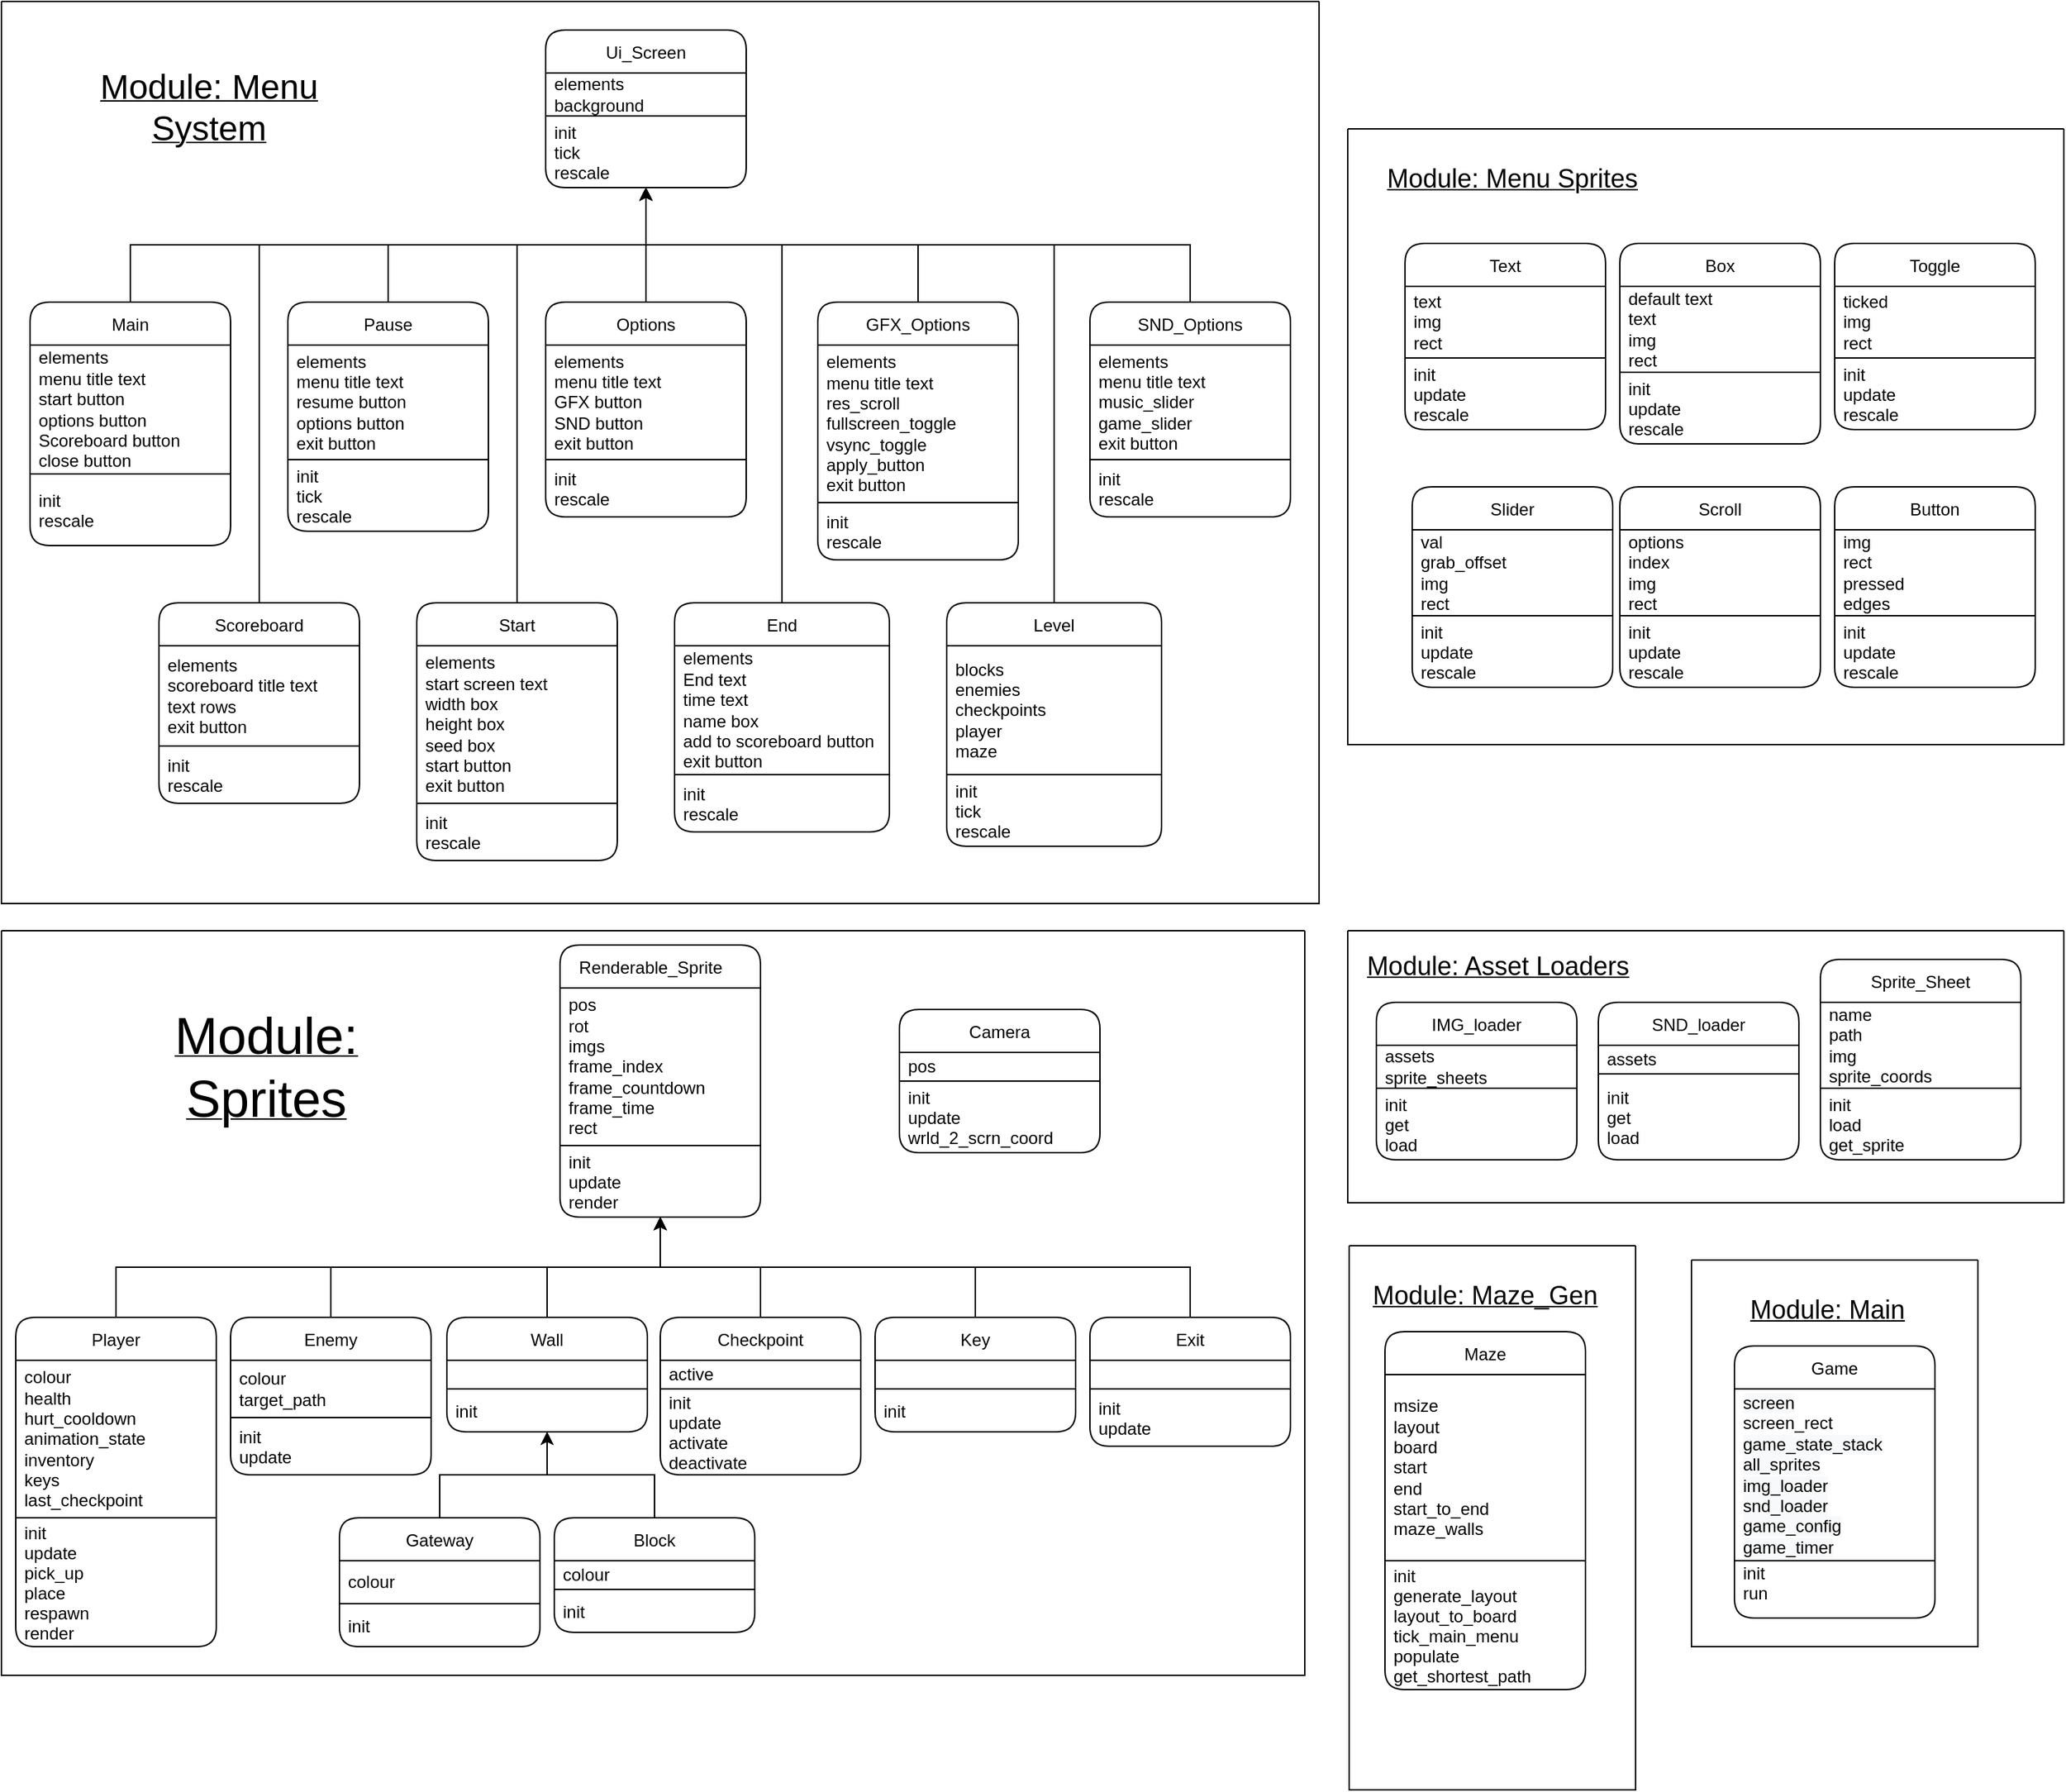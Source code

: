 <mxfile version="16.2.6" type="device"><diagram id="UR0YL3YgxXvfxWEagAze" name="Page-1"><mxGraphModel dx="1161" dy="1961" grid="1" gridSize="10" guides="1" tooltips="1" connect="1" arrows="1" fold="1" page="1" pageScale="1" pageWidth="827" pageHeight="1169" math="0" shadow="0"><root><mxCell id="0"/><mxCell id="1" parent="0"/><mxCell id="ef8tjBVSWjdFUi2Q6hh9-64" value="" style="swimlane;startSize=0;rounded=1;" parent="1" vertex="1"><mxGeometry x="1040" y="-60" width="500" height="190" as="geometry"><mxRectangle x="930" y="755" width="50" height="40" as="alternateBounds"/></mxGeometry></mxCell><mxCell id="ef8tjBVSWjdFUi2Q6hh9-52" value="IMG_loader" style="swimlane;fontStyle=0;childLayout=stackLayout;horizontal=1;startSize=30;horizontalStack=0;resizeParent=1;resizeParentMax=0;resizeLast=0;collapsible=1;marginBottom=0;rounded=1;" parent="ef8tjBVSWjdFUi2Q6hh9-64" vertex="1"><mxGeometry x="20" y="50" width="140" height="110" as="geometry"><mxRectangle x="540" y="170" width="50" height="30" as="alternateBounds"/></mxGeometry></mxCell><mxCell id="ef8tjBVSWjdFUi2Q6hh9-53" value="assets&lt;br&gt;sprite_sheets" style="rounded=0;whiteSpace=wrap;html=1;align=left;spacingLeft=4" parent="ef8tjBVSWjdFUi2Q6hh9-52" vertex="1"><mxGeometry y="30" width="140" height="30" as="geometry"/></mxCell><mxCell id="ef8tjBVSWjdFUi2Q6hh9-54" value="init&#10;get &#10;load" style="text;strokeColor=none;fillColor=none;align=left;verticalAlign=middle;spacingLeft=4;spacingRight=4;overflow=hidden;points=[[0,0.5],[1,0.5]];portConstraint=eastwest;rotatable=0;" parent="ef8tjBVSWjdFUi2Q6hh9-52" vertex="1"><mxGeometry y="60" width="140" height="50" as="geometry"/></mxCell><mxCell id="ef8tjBVSWjdFUi2Q6hh9-55" value="SND_loader" style="swimlane;fontStyle=0;childLayout=stackLayout;horizontal=1;startSize=30;horizontalStack=0;resizeParent=1;resizeParentMax=0;resizeLast=0;collapsible=1;marginBottom=0;rounded=1;" parent="ef8tjBVSWjdFUi2Q6hh9-64" vertex="1"><mxGeometry x="175" y="50" width="140" height="110" as="geometry"><mxRectangle x="540" y="170" width="50" height="30" as="alternateBounds"/></mxGeometry></mxCell><mxCell id="ef8tjBVSWjdFUi2Q6hh9-56" value="assets" style="rounded=0;whiteSpace=wrap;html=1;align=left;spacingLeft=4" parent="ef8tjBVSWjdFUi2Q6hh9-55" vertex="1"><mxGeometry y="30" width="140" height="20" as="geometry"/></mxCell><mxCell id="ef8tjBVSWjdFUi2Q6hh9-57" value="init&#10;get &#10;load" style="text;strokeColor=none;fillColor=none;align=left;verticalAlign=middle;spacingLeft=4;spacingRight=4;overflow=hidden;points=[[0,0.5],[1,0.5]];portConstraint=eastwest;rotatable=0;" parent="ef8tjBVSWjdFUi2Q6hh9-55" vertex="1"><mxGeometry y="50" width="140" height="60" as="geometry"/></mxCell><mxCell id="ef8tjBVSWjdFUi2Q6hh9-58" value="Sprite_Sheet" style="swimlane;fontStyle=0;childLayout=stackLayout;horizontal=1;startSize=30;horizontalStack=0;resizeParent=1;resizeParentMax=0;resizeLast=0;collapsible=1;marginBottom=0;rounded=1;" parent="ef8tjBVSWjdFUi2Q6hh9-64" vertex="1"><mxGeometry x="330" y="20" width="140" height="140" as="geometry"><mxRectangle x="540" y="170" width="50" height="30" as="alternateBounds"/></mxGeometry></mxCell><mxCell id="ef8tjBVSWjdFUi2Q6hh9-59" value="name&lt;br&gt;path&lt;br&gt;img&lt;br&gt;sprite_coords" style="rounded=0;whiteSpace=wrap;html=1;align=left;spacingLeft=4" parent="ef8tjBVSWjdFUi2Q6hh9-58" vertex="1"><mxGeometry y="30" width="140" height="60" as="geometry"/></mxCell><mxCell id="ef8tjBVSWjdFUi2Q6hh9-60" value="init&#10;load&#10;get_sprite" style="text;strokeColor=none;fillColor=none;align=left;verticalAlign=middle;spacingLeft=4;spacingRight=4;overflow=hidden;points=[[0,0.5],[1,0.5]];portConstraint=eastwest;rotatable=0;" parent="ef8tjBVSWjdFUi2Q6hh9-58" vertex="1"><mxGeometry y="90" width="140" height="50" as="geometry"/></mxCell><mxCell id="ef8tjBVSWjdFUi2Q6hh9-65" value="&lt;u&gt;&lt;font style=&quot;font-size: 18px&quot;&gt;Module: Asset Loaders&lt;/font&gt;&lt;/u&gt;" style="text;html=1;strokeColor=none;fillColor=none;align=center;verticalAlign=middle;whiteSpace=wrap;rounded=0;" parent="ef8tjBVSWjdFUi2Q6hh9-64" vertex="1"><mxGeometry x="10" y="10" width="190" height="30" as="geometry"/></mxCell><mxCell id="ef8tjBVSWjdFUi2Q6hh9-77" value="" style="swimlane;startSize=0;fontSize=18;" parent="1" vertex="1"><mxGeometry x="100" y="-60" width="910" height="520" as="geometry"/></mxCell><mxCell id="ef8tjBVSWjdFUi2Q6hh9-22" value="Renderable_Sprite    " style="swimlane;fontStyle=0;childLayout=stackLayout;horizontal=1;startSize=30;horizontalStack=0;resizeParent=1;resizeParentMax=0;resizeLast=0;collapsible=1;marginBottom=0;rounded=1;" parent="ef8tjBVSWjdFUi2Q6hh9-77" vertex="1"><mxGeometry x="390" y="10" width="140" height="190" as="geometry"><mxRectangle x="540" y="170" width="50" height="30" as="alternateBounds"/></mxGeometry></mxCell><mxCell id="ef8tjBVSWjdFUi2Q6hh9-23" value="pos&lt;br&gt;rot&lt;br&gt;imgs&lt;br&gt;frame_index&lt;br&gt;frame_countdown&lt;br&gt;frame_time&lt;br&gt;rect" style="rounded=0;whiteSpace=wrap;html=1;align=left;spacingLeft=4" parent="ef8tjBVSWjdFUi2Q6hh9-22" vertex="1"><mxGeometry y="30" width="140" height="110" as="geometry"/></mxCell><mxCell id="ef8tjBVSWjdFUi2Q6hh9-24" value="init&#10;update&#10;render" style="text;strokeColor=none;fillColor=none;align=left;verticalAlign=middle;spacingLeft=4;spacingRight=4;overflow=hidden;points=[[0,0.5],[1,0.5]];portConstraint=eastwest;rotatable=0;" parent="ef8tjBVSWjdFUi2Q6hh9-22" vertex="1"><mxGeometry y="140" width="140" height="50" as="geometry"/></mxCell><mxCell id="ef8tjBVSWjdFUi2Q6hh9-79" style="edgeStyle=orthogonalEdgeStyle;rounded=0;orthogonalLoop=1;jettySize=auto;html=1;exitX=0.5;exitY=0;exitDx=0;exitDy=0;fontSize=18;" parent="ef8tjBVSWjdFUi2Q6hh9-77" source="ef8tjBVSWjdFUi2Q6hh9-25" target="ef8tjBVSWjdFUi2Q6hh9-22" edge="1"><mxGeometry relative="1" as="geometry"/></mxCell><mxCell id="ef8tjBVSWjdFUi2Q6hh9-25" value="Player" style="swimlane;fontStyle=0;childLayout=stackLayout;horizontal=1;startSize=30;horizontalStack=0;resizeParent=1;resizeParentMax=0;resizeLast=0;collapsible=1;marginBottom=0;rounded=1;" parent="ef8tjBVSWjdFUi2Q6hh9-77" vertex="1"><mxGeometry x="10" y="270" width="140" height="230" as="geometry"><mxRectangle x="540" y="170" width="50" height="30" as="alternateBounds"/></mxGeometry></mxCell><mxCell id="ef8tjBVSWjdFUi2Q6hh9-26" value="colour&lt;br&gt;health&lt;br&gt;hurt_cooldown&lt;br&gt;animation_state&lt;br&gt;inventory&lt;br&gt;keys&lt;br&gt;last_checkpoint" style="rounded=0;whiteSpace=wrap;html=1;align=left;spacingLeft=4" parent="ef8tjBVSWjdFUi2Q6hh9-25" vertex="1"><mxGeometry y="30" width="140" height="110" as="geometry"/></mxCell><mxCell id="ef8tjBVSWjdFUi2Q6hh9-27" value="init&#10;update&#10;pick_up&#10;place&#10;respawn&#10;render" style="text;strokeColor=none;fillColor=none;align=left;verticalAlign=middle;spacingLeft=4;spacingRight=4;overflow=hidden;points=[[0,0.5],[1,0.5]];portConstraint=eastwest;rotatable=0;" parent="ef8tjBVSWjdFUi2Q6hh9-25" vertex="1"><mxGeometry y="140" width="140" height="90" as="geometry"/></mxCell><mxCell id="ef8tjBVSWjdFUi2Q6hh9-80" style="edgeStyle=orthogonalEdgeStyle;rounded=0;orthogonalLoop=1;jettySize=auto;html=1;exitX=0.5;exitY=0;exitDx=0;exitDy=0;fontSize=18;" parent="ef8tjBVSWjdFUi2Q6hh9-77" source="ef8tjBVSWjdFUi2Q6hh9-28" target="ef8tjBVSWjdFUi2Q6hh9-22" edge="1"><mxGeometry relative="1" as="geometry"/></mxCell><mxCell id="ef8tjBVSWjdFUi2Q6hh9-28" value="Enemy" style="swimlane;fontStyle=0;childLayout=stackLayout;horizontal=1;startSize=30;horizontalStack=0;resizeParent=1;resizeParentMax=0;resizeLast=0;collapsible=1;marginBottom=0;rounded=1;" parent="ef8tjBVSWjdFUi2Q6hh9-77" vertex="1"><mxGeometry x="160" y="270" width="140" height="110" as="geometry"><mxRectangle x="540" y="170" width="50" height="30" as="alternateBounds"/></mxGeometry></mxCell><mxCell id="ef8tjBVSWjdFUi2Q6hh9-29" value="colour&lt;br&gt;target_path" style="rounded=0;whiteSpace=wrap;html=1;align=left;spacingLeft=4" parent="ef8tjBVSWjdFUi2Q6hh9-28" vertex="1"><mxGeometry y="30" width="140" height="40" as="geometry"/></mxCell><mxCell id="ef8tjBVSWjdFUi2Q6hh9-30" value="init&#10;update" style="text;strokeColor=none;fillColor=none;align=left;verticalAlign=middle;spacingLeft=4;spacingRight=4;overflow=hidden;points=[[0,0.5],[1,0.5]];portConstraint=eastwest;rotatable=0;" parent="ef8tjBVSWjdFUi2Q6hh9-28" vertex="1"><mxGeometry y="70" width="140" height="40" as="geometry"/></mxCell><mxCell id="ef8tjBVSWjdFUi2Q6hh9-81" style="edgeStyle=orthogonalEdgeStyle;rounded=0;orthogonalLoop=1;jettySize=auto;html=1;exitX=0.5;exitY=0;exitDx=0;exitDy=0;fontSize=18;" parent="ef8tjBVSWjdFUi2Q6hh9-77" source="ef8tjBVSWjdFUi2Q6hh9-31" target="ef8tjBVSWjdFUi2Q6hh9-22" edge="1"><mxGeometry relative="1" as="geometry"/></mxCell><mxCell id="ef8tjBVSWjdFUi2Q6hh9-31" value="Wall" style="swimlane;fontStyle=0;childLayout=stackLayout;horizontal=1;startSize=30;horizontalStack=0;resizeParent=1;resizeParentMax=0;resizeLast=0;collapsible=1;marginBottom=0;rounded=1;" parent="ef8tjBVSWjdFUi2Q6hh9-77" vertex="1"><mxGeometry x="311" y="270" width="140" height="80" as="geometry"><mxRectangle x="540" y="170" width="50" height="30" as="alternateBounds"/></mxGeometry></mxCell><mxCell id="ef8tjBVSWjdFUi2Q6hh9-32" value="" style="rounded=0;whiteSpace=wrap;html=1;align=left;spacingLeft=4" parent="ef8tjBVSWjdFUi2Q6hh9-31" vertex="1"><mxGeometry y="30" width="140" height="20" as="geometry"/></mxCell><mxCell id="ef8tjBVSWjdFUi2Q6hh9-33" value="init" style="text;strokeColor=none;fillColor=none;align=left;verticalAlign=middle;spacingLeft=4;spacingRight=4;overflow=hidden;points=[[0,0.5],[1,0.5]];portConstraint=eastwest;rotatable=0;" parent="ef8tjBVSWjdFUi2Q6hh9-31" vertex="1"><mxGeometry y="50" width="140" height="30" as="geometry"/></mxCell><mxCell id="ef8tjBVSWjdFUi2Q6hh9-86" style="edgeStyle=orthogonalEdgeStyle;rounded=0;orthogonalLoop=1;jettySize=auto;html=1;exitX=0.5;exitY=0;exitDx=0;exitDy=0;fontSize=18;" parent="ef8tjBVSWjdFUi2Q6hh9-77" source="ef8tjBVSWjdFUi2Q6hh9-34" target="ef8tjBVSWjdFUi2Q6hh9-31" edge="1"><mxGeometry relative="1" as="geometry"/></mxCell><mxCell id="ef8tjBVSWjdFUi2Q6hh9-34" value="Gateway" style="swimlane;fontStyle=0;childLayout=stackLayout;horizontal=1;startSize=30;horizontalStack=0;resizeParent=1;resizeParentMax=0;resizeLast=0;collapsible=1;marginBottom=0;rounded=1;" parent="ef8tjBVSWjdFUi2Q6hh9-77" vertex="1"><mxGeometry x="236" y="410" width="140" height="90" as="geometry"><mxRectangle x="540" y="170" width="50" height="30" as="alternateBounds"/></mxGeometry></mxCell><mxCell id="ef8tjBVSWjdFUi2Q6hh9-35" value="colour" style="rounded=0;whiteSpace=wrap;html=1;align=left;spacingLeft=4" parent="ef8tjBVSWjdFUi2Q6hh9-34" vertex="1"><mxGeometry y="30" width="140" height="30" as="geometry"/></mxCell><mxCell id="ef8tjBVSWjdFUi2Q6hh9-36" value="init" style="text;strokeColor=none;fillColor=none;align=left;verticalAlign=middle;spacingLeft=4;spacingRight=4;overflow=hidden;points=[[0,0.5],[1,0.5]];portConstraint=eastwest;rotatable=0;" parent="ef8tjBVSWjdFUi2Q6hh9-34" vertex="1"><mxGeometry y="60" width="140" height="30" as="geometry"/></mxCell><mxCell id="ef8tjBVSWjdFUi2Q6hh9-85" style="edgeStyle=orthogonalEdgeStyle;rounded=0;orthogonalLoop=1;jettySize=auto;html=1;exitX=0.5;exitY=0;exitDx=0;exitDy=0;fontSize=18;" parent="ef8tjBVSWjdFUi2Q6hh9-77" source="ef8tjBVSWjdFUi2Q6hh9-37" target="ef8tjBVSWjdFUi2Q6hh9-31" edge="1"><mxGeometry relative="1" as="geometry"/></mxCell><mxCell id="ef8tjBVSWjdFUi2Q6hh9-37" value="Block" style="swimlane;fontStyle=0;childLayout=stackLayout;horizontal=1;startSize=30;horizontalStack=0;resizeParent=1;resizeParentMax=0;resizeLast=0;collapsible=1;marginBottom=0;rounded=1;" parent="ef8tjBVSWjdFUi2Q6hh9-77" vertex="1"><mxGeometry x="386" y="410" width="140" height="80" as="geometry"><mxRectangle x="540" y="170" width="50" height="30" as="alternateBounds"/></mxGeometry></mxCell><mxCell id="ef8tjBVSWjdFUi2Q6hh9-38" value="colour" style="rounded=0;whiteSpace=wrap;html=1;align=left;spacingLeft=4" parent="ef8tjBVSWjdFUi2Q6hh9-37" vertex="1"><mxGeometry y="30" width="140" height="20" as="geometry"/></mxCell><mxCell id="ef8tjBVSWjdFUi2Q6hh9-39" value="init" style="text;strokeColor=none;fillColor=none;align=left;verticalAlign=middle;spacingLeft=4;spacingRight=4;overflow=hidden;points=[[0,0.5],[1,0.5]];portConstraint=eastwest;rotatable=0;" parent="ef8tjBVSWjdFUi2Q6hh9-37" vertex="1"><mxGeometry y="50" width="140" height="30" as="geometry"/></mxCell><mxCell id="ef8tjBVSWjdFUi2Q6hh9-82" style="edgeStyle=orthogonalEdgeStyle;rounded=0;orthogonalLoop=1;jettySize=auto;html=1;exitX=0.5;exitY=0;exitDx=0;exitDy=0;fontSize=18;" parent="ef8tjBVSWjdFUi2Q6hh9-77" source="ef8tjBVSWjdFUi2Q6hh9-40" target="ef8tjBVSWjdFUi2Q6hh9-22" edge="1"><mxGeometry relative="1" as="geometry"/></mxCell><mxCell id="ef8tjBVSWjdFUi2Q6hh9-40" value="Checkpoint" style="swimlane;fontStyle=0;childLayout=stackLayout;horizontal=1;startSize=30;horizontalStack=0;resizeParent=1;resizeParentMax=0;resizeLast=0;collapsible=1;marginBottom=0;rounded=1;" parent="ef8tjBVSWjdFUi2Q6hh9-77" vertex="1"><mxGeometry x="460" y="270" width="140" height="110" as="geometry"><mxRectangle x="540" y="170" width="50" height="30" as="alternateBounds"/></mxGeometry></mxCell><mxCell id="ef8tjBVSWjdFUi2Q6hh9-41" value="active" style="rounded=0;whiteSpace=wrap;html=1;align=left;spacingLeft=4" parent="ef8tjBVSWjdFUi2Q6hh9-40" vertex="1"><mxGeometry y="30" width="140" height="20" as="geometry"/></mxCell><mxCell id="ef8tjBVSWjdFUi2Q6hh9-42" value="init&#10;update&#10;activate&#10;deactivate" style="text;strokeColor=none;fillColor=none;align=left;verticalAlign=middle;spacingLeft=4;spacingRight=4;overflow=hidden;points=[[0,0.5],[1,0.5]];portConstraint=eastwest;rotatable=0;" parent="ef8tjBVSWjdFUi2Q6hh9-40" vertex="1"><mxGeometry y="50" width="140" height="60" as="geometry"/></mxCell><mxCell id="ef8tjBVSWjdFUi2Q6hh9-83" style="edgeStyle=orthogonalEdgeStyle;rounded=0;orthogonalLoop=1;jettySize=auto;html=1;exitX=0.5;exitY=0;exitDx=0;exitDy=0;fontSize=18;" parent="ef8tjBVSWjdFUi2Q6hh9-77" source="ef8tjBVSWjdFUi2Q6hh9-43" target="ef8tjBVSWjdFUi2Q6hh9-22" edge="1"><mxGeometry relative="1" as="geometry"/></mxCell><mxCell id="ef8tjBVSWjdFUi2Q6hh9-43" value="Key" style="swimlane;fontStyle=0;childLayout=stackLayout;horizontal=1;startSize=30;horizontalStack=0;resizeParent=1;resizeParentMax=0;resizeLast=0;collapsible=1;marginBottom=0;rounded=1;" parent="ef8tjBVSWjdFUi2Q6hh9-77" vertex="1"><mxGeometry x="610" y="270" width="140" height="80" as="geometry"><mxRectangle x="540" y="170" width="50" height="30" as="alternateBounds"/></mxGeometry></mxCell><mxCell id="ef8tjBVSWjdFUi2Q6hh9-44" value="" style="rounded=0;whiteSpace=wrap;html=1;align=left;spacingLeft=4" parent="ef8tjBVSWjdFUi2Q6hh9-43" vertex="1"><mxGeometry y="30" width="140" height="20" as="geometry"/></mxCell><mxCell id="ef8tjBVSWjdFUi2Q6hh9-45" value="init" style="text;strokeColor=none;fillColor=none;align=left;verticalAlign=middle;spacingLeft=4;spacingRight=4;overflow=hidden;points=[[0,0.5],[1,0.5]];portConstraint=eastwest;rotatable=0;" parent="ef8tjBVSWjdFUi2Q6hh9-43" vertex="1"><mxGeometry y="50" width="140" height="30" as="geometry"/></mxCell><mxCell id="ef8tjBVSWjdFUi2Q6hh9-84" style="edgeStyle=orthogonalEdgeStyle;rounded=0;orthogonalLoop=1;jettySize=auto;html=1;exitX=0.5;exitY=0;exitDx=0;exitDy=0;fontSize=18;" parent="ef8tjBVSWjdFUi2Q6hh9-77" source="ef8tjBVSWjdFUi2Q6hh9-46" target="ef8tjBVSWjdFUi2Q6hh9-22" edge="1"><mxGeometry relative="1" as="geometry"/></mxCell><mxCell id="ef8tjBVSWjdFUi2Q6hh9-46" value="Exit" style="swimlane;fontStyle=0;childLayout=stackLayout;horizontal=1;startSize=30;horizontalStack=0;resizeParent=1;resizeParentMax=0;resizeLast=0;collapsible=1;marginBottom=0;rounded=1;" parent="ef8tjBVSWjdFUi2Q6hh9-77" vertex="1"><mxGeometry x="760" y="270" width="140" height="90" as="geometry"><mxRectangle x="540" y="170" width="50" height="30" as="alternateBounds"/></mxGeometry></mxCell><mxCell id="ef8tjBVSWjdFUi2Q6hh9-47" value="" style="rounded=0;whiteSpace=wrap;html=1;align=left;spacingLeft=4" parent="ef8tjBVSWjdFUi2Q6hh9-46" vertex="1"><mxGeometry y="30" width="140" height="20" as="geometry"/></mxCell><mxCell id="ef8tjBVSWjdFUi2Q6hh9-48" value="init&#10;update" style="text;strokeColor=none;fillColor=none;align=left;verticalAlign=middle;spacingLeft=4;spacingRight=4;overflow=hidden;points=[[0,0.5],[1,0.5]];portConstraint=eastwest;rotatable=0;" parent="ef8tjBVSWjdFUi2Q6hh9-46" vertex="1"><mxGeometry y="50" width="140" height="40" as="geometry"/></mxCell><mxCell id="ef8tjBVSWjdFUi2Q6hh9-49" value="Camera" style="swimlane;fontStyle=0;childLayout=stackLayout;horizontal=1;startSize=30;horizontalStack=0;resizeParent=1;resizeParentMax=0;resizeLast=0;collapsible=1;marginBottom=0;rounded=1;" parent="ef8tjBVSWjdFUi2Q6hh9-77" vertex="1"><mxGeometry x="627" y="55" width="140" height="100" as="geometry"><mxRectangle x="540" y="170" width="50" height="30" as="alternateBounds"/></mxGeometry></mxCell><mxCell id="ef8tjBVSWjdFUi2Q6hh9-50" value="pos" style="rounded=0;whiteSpace=wrap;html=1;align=left;spacingLeft=4" parent="ef8tjBVSWjdFUi2Q6hh9-49" vertex="1"><mxGeometry y="30" width="140" height="20" as="geometry"/></mxCell><mxCell id="ef8tjBVSWjdFUi2Q6hh9-51" value="init&#10;update&#10;wrld_2_scrn_coord" style="text;strokeColor=none;fillColor=none;align=left;verticalAlign=middle;spacingLeft=4;spacingRight=4;overflow=hidden;points=[[0,0.5],[1,0.5]];portConstraint=eastwest;rotatable=0;" parent="ef8tjBVSWjdFUi2Q6hh9-49" vertex="1"><mxGeometry y="50" width="140" height="50" as="geometry"/></mxCell><mxCell id="ef8tjBVSWjdFUi2Q6hh9-88" value="&lt;u&gt;&lt;font style=&quot;font-size: 36px&quot;&gt;Module: Sprites&lt;/font&gt;&lt;/u&gt;" style="text;html=1;strokeColor=none;fillColor=none;align=center;verticalAlign=middle;whiteSpace=wrap;rounded=0;" parent="ef8tjBVSWjdFUi2Q6hh9-77" vertex="1"><mxGeometry x="90" y="80" width="190" height="30" as="geometry"/></mxCell><mxCell id="ef8tjBVSWjdFUi2Q6hh9-89" value="" style="swimlane;startSize=0;fontSize=36;" parent="1" vertex="1"><mxGeometry x="1041" y="160" width="200" height="380" as="geometry"/></mxCell><mxCell id="ef8tjBVSWjdFUi2Q6hh9-90" value="&lt;u&gt;&lt;font style=&quot;font-size: 18px&quot;&gt;Module: Maze_Gen&lt;/font&gt;&lt;/u&gt;" style="text;html=1;strokeColor=none;fillColor=none;align=center;verticalAlign=middle;whiteSpace=wrap;rounded=0;" parent="ef8tjBVSWjdFUi2Q6hh9-89" vertex="1"><mxGeometry y="20" width="190" height="30" as="geometry"/></mxCell><mxCell id="ef8tjBVSWjdFUi2Q6hh9-13" value="Maze" style="swimlane;fontStyle=0;childLayout=stackLayout;horizontal=1;startSize=30;horizontalStack=0;resizeParent=1;resizeParentMax=0;resizeLast=0;collapsible=1;marginBottom=0;rounded=1;" parent="ef8tjBVSWjdFUi2Q6hh9-89" vertex="1"><mxGeometry x="25" y="60" width="140" height="250" as="geometry"><mxRectangle x="540" y="170" width="50" height="30" as="alternateBounds"/></mxGeometry></mxCell><mxCell id="ef8tjBVSWjdFUi2Q6hh9-14" value="&lt;font face=&quot;helvetica&quot;&gt;msize&lt;br&gt;&lt;/font&gt;layout&lt;br&gt;board&lt;br&gt;start&lt;br&gt;end&lt;br&gt;start_to_end&lt;br&gt;maze_walls" style="rounded=0;whiteSpace=wrap;html=1;align=left;spacingLeft=4" parent="ef8tjBVSWjdFUi2Q6hh9-13" vertex="1"><mxGeometry y="30" width="140" height="130" as="geometry"/></mxCell><mxCell id="ef8tjBVSWjdFUi2Q6hh9-15" value="init&#10;generate_layout&#10;layout_to_board&#10;tick_main_menu&#10;populate&#10;get_shortest_path" style="text;strokeColor=none;fillColor=none;align=left;verticalAlign=middle;spacingLeft=4;spacingRight=4;overflow=hidden;points=[[0,0.5],[1,0.5]];portConstraint=eastwest;rotatable=0;" parent="ef8tjBVSWjdFUi2Q6hh9-13" vertex="1"><mxGeometry y="160" width="140" height="90" as="geometry"/></mxCell><mxCell id="ef8tjBVSWjdFUi2Q6hh9-91" value="" style="swimlane;startSize=0;fontSize=36;" parent="1" vertex="1"><mxGeometry x="1280" y="170" width="200" height="270" as="geometry"/></mxCell><mxCell id="ef8tjBVSWjdFUi2Q6hh9-92" value="&lt;u&gt;&lt;font style=&quot;font-size: 18px&quot;&gt;Module: Main&lt;/font&gt;&lt;/u&gt;" style="text;html=1;strokeColor=none;fillColor=none;align=center;verticalAlign=middle;whiteSpace=wrap;rounded=0;" parent="ef8tjBVSWjdFUi2Q6hh9-91" vertex="1"><mxGeometry y="20" width="190" height="30" as="geometry"/></mxCell><mxCell id="ef8tjBVSWjdFUi2Q6hh9-3" value="Game" style="swimlane;fontStyle=0;childLayout=stackLayout;horizontal=1;startSize=30;horizontalStack=0;resizeParent=1;resizeParentMax=0;resizeLast=0;collapsible=1;marginBottom=0;rounded=1;" parent="ef8tjBVSWjdFUi2Q6hh9-91" vertex="1"><mxGeometry x="30" y="60" width="140" height="190" as="geometry"><mxRectangle x="540" y="170" width="50" height="30" as="alternateBounds"/></mxGeometry></mxCell><mxCell id="ef8tjBVSWjdFUi2Q6hh9-12" value="&lt;span style=&quot;color: rgb(0 , 0 , 0) ; font-family: &amp;#34;helvetica&amp;#34; ; font-size: 12px ; font-style: normal ; font-weight: 400 ; letter-spacing: normal ; text-indent: 0px ; text-transform: none ; word-spacing: 0px ; background-color: rgb(248 , 249 , 250) ; display: inline ; float: none&quot;&gt;screen&lt;br&gt;&lt;/span&gt;screen_rect&lt;br style=&quot;padding: 0px ; margin: 0px ; color: rgb(0 , 0 , 0) ; font-family: &amp;#34;helvetica&amp;#34; ; font-size: 12px ; font-style: normal ; font-weight: 400 ; letter-spacing: normal ; text-indent: 0px ; text-transform: none ; word-spacing: 0px ; background-color: rgb(248 , 249 , 250)&quot;&gt;&lt;span style=&quot;color: rgb(0 , 0 , 0) ; font-family: &amp;#34;helvetica&amp;#34; ; font-size: 12px ; font-style: normal ; font-weight: 400 ; letter-spacing: normal ; text-indent: 0px ; text-transform: none ; word-spacing: 0px ; background-color: rgb(248 , 249 , 250) ; display: inline ; float: none&quot;&gt;game_state_stack&lt;/span&gt;&lt;br style=&quot;padding: 0px ; margin: 0px ; color: rgb(0 , 0 , 0) ; font-family: &amp;#34;helvetica&amp;#34; ; font-size: 12px ; font-style: normal ; font-weight: 400 ; letter-spacing: normal ; text-indent: 0px ; text-transform: none ; word-spacing: 0px ; background-color: rgb(248 , 249 , 250)&quot;&gt;&lt;span style=&quot;color: rgb(0 , 0 , 0) ; font-family: &amp;#34;helvetica&amp;#34; ; font-size: 12px ; font-style: normal ; font-weight: 400 ; letter-spacing: normal ; text-indent: 0px ; text-transform: none ; word-spacing: 0px ; background-color: rgb(248 , 249 , 250) ; display: inline ; float: none&quot;&gt;all_sprites&lt;/span&gt;&lt;br style=&quot;padding: 0px ; margin: 0px ; color: rgb(0 , 0 , 0) ; font-family: &amp;#34;helvetica&amp;#34; ; font-size: 12px ; font-style: normal ; font-weight: 400 ; letter-spacing: normal ; text-indent: 0px ; text-transform: none ; word-spacing: 0px ; background-color: rgb(248 , 249 , 250)&quot;&gt;&lt;span style=&quot;color: rgb(0 , 0 , 0) ; font-family: &amp;#34;helvetica&amp;#34; ; font-size: 12px ; font-style: normal ; font-weight: 400 ; letter-spacing: normal ; text-indent: 0px ; text-transform: none ; word-spacing: 0px ; background-color: rgb(248 , 249 , 250) ; display: inline ; float: none&quot;&gt;img_loader&lt;/span&gt;&lt;br style=&quot;padding: 0px ; margin: 0px ; color: rgb(0 , 0 , 0) ; font-family: &amp;#34;helvetica&amp;#34; ; font-size: 12px ; font-style: normal ; font-weight: 400 ; letter-spacing: normal ; text-indent: 0px ; text-transform: none ; word-spacing: 0px ; background-color: rgb(248 , 249 , 250)&quot;&gt;&lt;span style=&quot;color: rgb(0 , 0 , 0) ; font-family: &amp;#34;helvetica&amp;#34; ; font-size: 12px ; font-style: normal ; font-weight: 400 ; letter-spacing: normal ; text-indent: 0px ; text-transform: none ; word-spacing: 0px ; background-color: rgb(248 , 249 , 250) ; display: inline ; float: none&quot;&gt;snd_loader&lt;/span&gt;&lt;br style=&quot;padding: 0px ; margin: 0px ; color: rgb(0 , 0 , 0) ; font-family: &amp;#34;helvetica&amp;#34; ; font-size: 12px ; font-style: normal ; font-weight: 400 ; letter-spacing: normal ; text-indent: 0px ; text-transform: none ; word-spacing: 0px ; background-color: rgb(248 , 249 , 250)&quot;&gt;&lt;span style=&quot;color: rgb(0 , 0 , 0) ; font-family: &amp;#34;helvetica&amp;#34; ; font-size: 12px ; font-style: normal ; font-weight: 400 ; letter-spacing: normal ; text-indent: 0px ; text-transform: none ; word-spacing: 0px ; background-color: rgb(248 , 249 , 250) ; display: inline ; float: none&quot;&gt;game_config&lt;/span&gt;&lt;br style=&quot;padding: 0px ; margin: 0px ; color: rgb(0 , 0 , 0) ; font-family: &amp;#34;helvetica&amp;#34; ; font-size: 12px ; font-style: normal ; font-weight: 400 ; letter-spacing: normal ; text-indent: 0px ; text-transform: none ; word-spacing: 0px ; background-color: rgb(248 , 249 , 250)&quot;&gt;&lt;span style=&quot;color: rgb(0 , 0 , 0) ; font-family: &amp;#34;helvetica&amp;#34; ; font-size: 12px ; font-style: normal ; font-weight: 400 ; letter-spacing: normal ; text-indent: 0px ; text-transform: none ; word-spacing: 0px ; background-color: rgb(248 , 249 , 250) ; display: inline ; float: none&quot;&gt;game_timer&lt;/span&gt;" style="rounded=0;whiteSpace=wrap;html=1;align=left;spacingLeft=4" parent="ef8tjBVSWjdFUi2Q6hh9-3" vertex="1"><mxGeometry y="30" width="140" height="120" as="geometry"/></mxCell><mxCell id="ef8tjBVSWjdFUi2Q6hh9-6" value="init&#10;run&#10;" style="text;strokeColor=none;fillColor=none;align=left;verticalAlign=middle;spacingLeft=4;spacingRight=4;overflow=hidden;points=[[0,0.5],[1,0.5]];portConstraint=eastwest;rotatable=0;" parent="ef8tjBVSWjdFUi2Q6hh9-3" vertex="1"><mxGeometry y="150" width="140" height="40" as="geometry"/></mxCell><mxCell id="ef8tjBVSWjdFUi2Q6hh9-96" value="" style="swimlane;startSize=0;fontSize=36;" parent="1" vertex="1"><mxGeometry x="100" y="-709" width="920" height="630" as="geometry"/></mxCell><mxCell id="ef8tjBVSWjdFUi2Q6hh9-98" value="&lt;u&gt;&lt;font style=&quot;font-size: 24px&quot;&gt;Module: Menu System&lt;/font&gt;&lt;/u&gt;" style="text;html=1;strokeColor=none;fillColor=none;align=center;verticalAlign=middle;whiteSpace=wrap;rounded=0;" parent="ef8tjBVSWjdFUi2Q6hh9-96" vertex="1"><mxGeometry x="50" y="59" width="190" height="30" as="geometry"/></mxCell><mxCell id="BVEpf0JN5tACW4LLZ2G0-4" style="edgeStyle=orthogonalEdgeStyle;rounded=0;orthogonalLoop=1;jettySize=auto;html=1;exitX=0.5;exitY=0;exitDx=0;exitDy=0;" parent="ef8tjBVSWjdFUi2Q6hh9-96" source="NCt3lOaT6l5ER-M0cnxN-1" target="BVEpf0JN5tACW4LLZ2G0-1" edge="1"><mxGeometry relative="1" as="geometry"/></mxCell><mxCell id="NCt3lOaT6l5ER-M0cnxN-1" value="Main" style="swimlane;fontStyle=0;childLayout=stackLayout;horizontal=1;startSize=30;horizontalStack=0;resizeParent=1;resizeParentMax=0;resizeLast=0;collapsible=1;marginBottom=0;rounded=1;" parent="ef8tjBVSWjdFUi2Q6hh9-96" vertex="1"><mxGeometry x="20" y="210" width="140" height="170" as="geometry"><mxRectangle x="540" y="170" width="50" height="30" as="alternateBounds"/></mxGeometry></mxCell><mxCell id="NCt3lOaT6l5ER-M0cnxN-2" value="elements&lt;br&gt;menu title text&lt;br&gt;start button&lt;br&gt;options button&lt;br&gt;Scoreboard button&lt;br&gt;close button" style="rounded=0;whiteSpace=wrap;html=1;align=left;spacingLeft=4" parent="NCt3lOaT6l5ER-M0cnxN-1" vertex="1"><mxGeometry y="30" width="140" height="90" as="geometry"/></mxCell><mxCell id="NCt3lOaT6l5ER-M0cnxN-3" value="init&#10;rescale" style="text;strokeColor=none;fillColor=none;align=left;verticalAlign=middle;spacingLeft=4;spacingRight=4;overflow=hidden;points=[[0,0.5],[1,0.5]];portConstraint=eastwest;rotatable=0;" parent="NCt3lOaT6l5ER-M0cnxN-1" vertex="1"><mxGeometry y="120" width="140" height="50" as="geometry"/></mxCell><mxCell id="BVEpf0JN5tACW4LLZ2G0-5" style="edgeStyle=orthogonalEdgeStyle;rounded=0;orthogonalLoop=1;jettySize=auto;html=1;exitX=0.5;exitY=0;exitDx=0;exitDy=0;" parent="ef8tjBVSWjdFUi2Q6hh9-96" source="NCt3lOaT6l5ER-M0cnxN-14" target="BVEpf0JN5tACW4LLZ2G0-1" edge="1"><mxGeometry relative="1" as="geometry"/></mxCell><mxCell id="NCt3lOaT6l5ER-M0cnxN-14" value="Pause" style="swimlane;fontStyle=0;childLayout=stackLayout;horizontal=1;startSize=30;horizontalStack=0;resizeParent=1;resizeParentMax=0;resizeLast=0;collapsible=1;marginBottom=0;rounded=1;" parent="ef8tjBVSWjdFUi2Q6hh9-96" vertex="1"><mxGeometry x="200" y="210" width="140" height="160" as="geometry"><mxRectangle x="540" y="170" width="50" height="30" as="alternateBounds"/></mxGeometry></mxCell><mxCell id="NCt3lOaT6l5ER-M0cnxN-15" value="elements&lt;br&gt;menu title text&lt;br&gt;resume button&lt;br&gt;options button&lt;br&gt;exit button" style="rounded=0;whiteSpace=wrap;html=1;align=left;spacingLeft=4" parent="NCt3lOaT6l5ER-M0cnxN-14" vertex="1"><mxGeometry y="30" width="140" height="80" as="geometry"/></mxCell><mxCell id="NCt3lOaT6l5ER-M0cnxN-16" value="init&#10;tick&#10;rescale" style="text;strokeColor=none;fillColor=none;align=left;verticalAlign=middle;spacingLeft=4;spacingRight=4;overflow=hidden;points=[[0,0.5],[1,0.5]];portConstraint=eastwest;rotatable=0;" parent="NCt3lOaT6l5ER-M0cnxN-14" vertex="1"><mxGeometry y="110" width="140" height="50" as="geometry"/></mxCell><mxCell id="BVEpf0JN5tACW4LLZ2G0-6" style="edgeStyle=orthogonalEdgeStyle;rounded=0;orthogonalLoop=1;jettySize=auto;html=1;exitX=0.5;exitY=0;exitDx=0;exitDy=0;" parent="ef8tjBVSWjdFUi2Q6hh9-96" source="NCt3lOaT6l5ER-M0cnxN-17" target="BVEpf0JN5tACW4LLZ2G0-1" edge="1"><mxGeometry relative="1" as="geometry"/></mxCell><mxCell id="NCt3lOaT6l5ER-M0cnxN-17" value="Options" style="swimlane;fontStyle=0;childLayout=stackLayout;horizontal=1;startSize=30;horizontalStack=0;resizeParent=1;resizeParentMax=0;resizeLast=0;collapsible=1;marginBottom=0;rounded=1;" parent="ef8tjBVSWjdFUi2Q6hh9-96" vertex="1"><mxGeometry x="380" y="210" width="140" height="150" as="geometry"><mxRectangle x="540" y="170" width="50" height="30" as="alternateBounds"/></mxGeometry></mxCell><mxCell id="NCt3lOaT6l5ER-M0cnxN-18" value="elements&lt;br&gt;menu title text&lt;br&gt;GFX button&lt;br&gt;SND button&lt;br&gt;exit button" style="rounded=0;whiteSpace=wrap;html=1;align=left;spacingLeft=4" parent="NCt3lOaT6l5ER-M0cnxN-17" vertex="1"><mxGeometry y="30" width="140" height="80" as="geometry"/></mxCell><mxCell id="NCt3lOaT6l5ER-M0cnxN-19" value="init&#10;rescale" style="text;strokeColor=none;fillColor=none;align=left;verticalAlign=middle;spacingLeft=4;spacingRight=4;overflow=hidden;points=[[0,0.5],[1,0.5]];portConstraint=eastwest;rotatable=0;" parent="NCt3lOaT6l5ER-M0cnxN-17" vertex="1"><mxGeometry y="110" width="140" height="40" as="geometry"/></mxCell><mxCell id="BVEpf0JN5tACW4LLZ2G0-7" style="edgeStyle=orthogonalEdgeStyle;rounded=0;orthogonalLoop=1;jettySize=auto;html=1;exitX=0.5;exitY=0;exitDx=0;exitDy=0;" parent="ef8tjBVSWjdFUi2Q6hh9-96" source="NCt3lOaT6l5ER-M0cnxN-20" target="BVEpf0JN5tACW4LLZ2G0-1" edge="1"><mxGeometry relative="1" as="geometry"/></mxCell><mxCell id="NCt3lOaT6l5ER-M0cnxN-20" value="GFX_Options" style="swimlane;fontStyle=0;childLayout=stackLayout;horizontal=1;startSize=30;horizontalStack=0;resizeParent=1;resizeParentMax=0;resizeLast=0;collapsible=1;marginBottom=0;rounded=1;" parent="ef8tjBVSWjdFUi2Q6hh9-96" vertex="1"><mxGeometry x="570" y="210" width="140" height="180" as="geometry"><mxRectangle x="540" y="170" width="50" height="30" as="alternateBounds"/></mxGeometry></mxCell><mxCell id="NCt3lOaT6l5ER-M0cnxN-21" value="elements&lt;br&gt;menu title text&lt;br&gt;res_scroll&lt;br&gt;fullscreen_toggle&lt;br&gt;vsync_toggle&lt;br&gt;apply_button&lt;br&gt;exit button" style="rounded=0;whiteSpace=wrap;html=1;align=left;spacingLeft=4" parent="NCt3lOaT6l5ER-M0cnxN-20" vertex="1"><mxGeometry y="30" width="140" height="110" as="geometry"/></mxCell><mxCell id="NCt3lOaT6l5ER-M0cnxN-22" value="init&#10;rescale" style="text;strokeColor=none;fillColor=none;align=left;verticalAlign=middle;spacingLeft=4;spacingRight=4;overflow=hidden;points=[[0,0.5],[1,0.5]];portConstraint=eastwest;rotatable=0;" parent="NCt3lOaT6l5ER-M0cnxN-20" vertex="1"><mxGeometry y="140" width="140" height="40" as="geometry"/></mxCell><mxCell id="BVEpf0JN5tACW4LLZ2G0-8" style="edgeStyle=orthogonalEdgeStyle;rounded=0;orthogonalLoop=1;jettySize=auto;html=1;exitX=0.5;exitY=0;exitDx=0;exitDy=0;" parent="ef8tjBVSWjdFUi2Q6hh9-96" source="NCt3lOaT6l5ER-M0cnxN-23" target="BVEpf0JN5tACW4LLZ2G0-1" edge="1"><mxGeometry relative="1" as="geometry"/></mxCell><mxCell id="NCt3lOaT6l5ER-M0cnxN-23" value="SND_Options" style="swimlane;fontStyle=0;childLayout=stackLayout;horizontal=1;startSize=30;horizontalStack=0;resizeParent=1;resizeParentMax=0;resizeLast=0;collapsible=1;marginBottom=0;rounded=1;" parent="ef8tjBVSWjdFUi2Q6hh9-96" vertex="1"><mxGeometry x="760" y="210" width="140" height="150" as="geometry"><mxRectangle x="540" y="170" width="50" height="30" as="alternateBounds"/></mxGeometry></mxCell><mxCell id="NCt3lOaT6l5ER-M0cnxN-24" value="elements&lt;br&gt;menu title text&lt;br&gt;music_slider&lt;br&gt;game_slider&lt;br&gt;exit button" style="rounded=0;whiteSpace=wrap;html=1;align=left;spacingLeft=4" parent="NCt3lOaT6l5ER-M0cnxN-23" vertex="1"><mxGeometry y="30" width="140" height="80" as="geometry"/></mxCell><mxCell id="NCt3lOaT6l5ER-M0cnxN-25" value="init&#10;rescale" style="text;strokeColor=none;fillColor=none;align=left;verticalAlign=middle;spacingLeft=4;spacingRight=4;overflow=hidden;points=[[0,0.5],[1,0.5]];portConstraint=eastwest;rotatable=0;" parent="NCt3lOaT6l5ER-M0cnxN-23" vertex="1"><mxGeometry y="110" width="140" height="40" as="geometry"/></mxCell><mxCell id="BVEpf0JN5tACW4LLZ2G0-9" style="edgeStyle=orthogonalEdgeStyle;rounded=0;orthogonalLoop=1;jettySize=auto;html=1;exitX=0.5;exitY=0;exitDx=0;exitDy=0;" parent="ef8tjBVSWjdFUi2Q6hh9-96" source="NCt3lOaT6l5ER-M0cnxN-26" target="BVEpf0JN5tACW4LLZ2G0-1" edge="1"><mxGeometry relative="1" as="geometry"><Array as="points"><mxPoint x="180" y="170"/><mxPoint x="450" y="170"/></Array></mxGeometry></mxCell><mxCell id="NCt3lOaT6l5ER-M0cnxN-26" value="Scoreboard" style="swimlane;fontStyle=0;childLayout=stackLayout;horizontal=1;startSize=30;horizontalStack=0;resizeParent=1;resizeParentMax=0;resizeLast=0;collapsible=1;marginBottom=0;rounded=1;" parent="ef8tjBVSWjdFUi2Q6hh9-96" vertex="1"><mxGeometry x="110" y="420" width="140" height="140" as="geometry"><mxRectangle x="540" y="170" width="50" height="30" as="alternateBounds"/></mxGeometry></mxCell><mxCell id="NCt3lOaT6l5ER-M0cnxN-27" value="elements&lt;br&gt;scoreboard title text&lt;br&gt;text rows&lt;br&gt;exit button" style="rounded=0;whiteSpace=wrap;html=1;align=left;spacingLeft=4" parent="NCt3lOaT6l5ER-M0cnxN-26" vertex="1"><mxGeometry y="30" width="140" height="70" as="geometry"/></mxCell><mxCell id="NCt3lOaT6l5ER-M0cnxN-28" value="init&#10;rescale" style="text;strokeColor=none;fillColor=none;align=left;verticalAlign=middle;spacingLeft=4;spacingRight=4;overflow=hidden;points=[[0,0.5],[1,0.5]];portConstraint=eastwest;rotatable=0;" parent="NCt3lOaT6l5ER-M0cnxN-26" vertex="1"><mxGeometry y="100" width="140" height="40" as="geometry"/></mxCell><mxCell id="BVEpf0JN5tACW4LLZ2G0-10" style="edgeStyle=orthogonalEdgeStyle;rounded=0;orthogonalLoop=1;jettySize=auto;html=1;exitX=0.5;exitY=0;exitDx=0;exitDy=0;" parent="ef8tjBVSWjdFUi2Q6hh9-96" source="NCt3lOaT6l5ER-M0cnxN-29" target="BVEpf0JN5tACW4LLZ2G0-1" edge="1"><mxGeometry relative="1" as="geometry"><Array as="points"><mxPoint x="360" y="170"/><mxPoint x="450" y="170"/></Array></mxGeometry></mxCell><mxCell id="NCt3lOaT6l5ER-M0cnxN-29" value="Start" style="swimlane;fontStyle=0;childLayout=stackLayout;horizontal=1;startSize=30;horizontalStack=0;resizeParent=1;resizeParentMax=0;resizeLast=0;collapsible=1;marginBottom=0;rounded=1;" parent="ef8tjBVSWjdFUi2Q6hh9-96" vertex="1"><mxGeometry x="290" y="420" width="140" height="180" as="geometry"><mxRectangle x="540" y="170" width="50" height="30" as="alternateBounds"/></mxGeometry></mxCell><mxCell id="NCt3lOaT6l5ER-M0cnxN-30" value="elements&lt;br&gt;start screen text&lt;br&gt;width box&lt;br&gt;height box&lt;br&gt;seed box&lt;br&gt;start button&lt;br&gt;exit button" style="rounded=0;whiteSpace=wrap;html=1;align=left;spacingLeft=4" parent="NCt3lOaT6l5ER-M0cnxN-29" vertex="1"><mxGeometry y="30" width="140" height="110" as="geometry"/></mxCell><mxCell id="NCt3lOaT6l5ER-M0cnxN-31" value="init&#10;rescale" style="text;strokeColor=none;fillColor=none;align=left;verticalAlign=middle;spacingLeft=4;spacingRight=4;overflow=hidden;points=[[0,0.5],[1,0.5]];portConstraint=eastwest;rotatable=0;" parent="NCt3lOaT6l5ER-M0cnxN-29" vertex="1"><mxGeometry y="140" width="140" height="40" as="geometry"/></mxCell><mxCell id="BVEpf0JN5tACW4LLZ2G0-11" style="edgeStyle=orthogonalEdgeStyle;rounded=0;orthogonalLoop=1;jettySize=auto;html=1;exitX=0.5;exitY=0;exitDx=0;exitDy=0;" parent="ef8tjBVSWjdFUi2Q6hh9-96" source="NCt3lOaT6l5ER-M0cnxN-32" target="BVEpf0JN5tACW4LLZ2G0-1" edge="1"><mxGeometry relative="1" as="geometry"><Array as="points"><mxPoint x="545" y="170"/><mxPoint x="450" y="170"/></Array></mxGeometry></mxCell><mxCell id="NCt3lOaT6l5ER-M0cnxN-32" value="End" style="swimlane;fontStyle=0;childLayout=stackLayout;horizontal=1;startSize=30;horizontalStack=0;resizeParent=1;resizeParentMax=0;resizeLast=0;collapsible=1;marginBottom=0;rounded=1;" parent="ef8tjBVSWjdFUi2Q6hh9-96" vertex="1"><mxGeometry x="470" y="420" width="150" height="160" as="geometry"><mxRectangle x="540" y="170" width="50" height="30" as="alternateBounds"/></mxGeometry></mxCell><mxCell id="NCt3lOaT6l5ER-M0cnxN-33" value="elements&lt;br&gt;End text&lt;br&gt;time text&lt;br&gt;name box&lt;br&gt;add to scoreboard button&lt;br&gt;exit button" style="rounded=0;whiteSpace=wrap;html=1;align=left;spacingLeft=4" parent="NCt3lOaT6l5ER-M0cnxN-32" vertex="1"><mxGeometry y="30" width="150" height="90" as="geometry"/></mxCell><mxCell id="NCt3lOaT6l5ER-M0cnxN-34" value="init&#10;rescale" style="text;strokeColor=none;fillColor=none;align=left;verticalAlign=middle;spacingLeft=4;spacingRight=4;overflow=hidden;points=[[0,0.5],[1,0.5]];portConstraint=eastwest;rotatable=0;" parent="NCt3lOaT6l5ER-M0cnxN-32" vertex="1"><mxGeometry y="120" width="150" height="40" as="geometry"/></mxCell><mxCell id="BVEpf0JN5tACW4LLZ2G0-12" style="edgeStyle=orthogonalEdgeStyle;rounded=0;orthogonalLoop=1;jettySize=auto;html=1;exitX=0.5;exitY=0;exitDx=0;exitDy=0;" parent="ef8tjBVSWjdFUi2Q6hh9-96" source="NCt3lOaT6l5ER-M0cnxN-35" target="BVEpf0JN5tACW4LLZ2G0-1" edge="1"><mxGeometry relative="1" as="geometry"><Array as="points"><mxPoint x="735" y="170"/><mxPoint x="450" y="170"/></Array></mxGeometry></mxCell><mxCell id="NCt3lOaT6l5ER-M0cnxN-35" value="Level" style="swimlane;fontStyle=0;childLayout=stackLayout;horizontal=1;startSize=30;horizontalStack=0;resizeParent=1;resizeParentMax=0;resizeLast=0;collapsible=1;marginBottom=0;rounded=1;" parent="ef8tjBVSWjdFUi2Q6hh9-96" vertex="1"><mxGeometry x="660" y="420" width="150" height="170" as="geometry"><mxRectangle x="540" y="170" width="50" height="30" as="alternateBounds"/></mxGeometry></mxCell><mxCell id="NCt3lOaT6l5ER-M0cnxN-36" value="blocks&lt;br&gt;enemies&lt;br&gt;checkpoints&lt;br&gt;player&lt;br&gt;maze" style="rounded=0;whiteSpace=wrap;html=1;align=left;spacingLeft=4" parent="NCt3lOaT6l5ER-M0cnxN-35" vertex="1"><mxGeometry y="30" width="150" height="90" as="geometry"/></mxCell><mxCell id="NCt3lOaT6l5ER-M0cnxN-37" value="init&#10;tick&#10;rescale" style="text;strokeColor=none;fillColor=none;align=left;verticalAlign=middle;spacingLeft=4;spacingRight=4;overflow=hidden;points=[[0,0.5],[1,0.5]];portConstraint=eastwest;rotatable=0;" parent="NCt3lOaT6l5ER-M0cnxN-35" vertex="1"><mxGeometry y="120" width="150" height="50" as="geometry"/></mxCell><mxCell id="BVEpf0JN5tACW4LLZ2G0-1" value="Ui_Screen" style="swimlane;fontStyle=0;childLayout=stackLayout;horizontal=1;startSize=30;horizontalStack=0;resizeParent=1;resizeParentMax=0;resizeLast=0;collapsible=1;marginBottom=0;rounded=1;" parent="ef8tjBVSWjdFUi2Q6hh9-96" vertex="1"><mxGeometry x="380" y="20" width="140" height="110" as="geometry"><mxRectangle x="540" y="170" width="50" height="30" as="alternateBounds"/></mxGeometry></mxCell><mxCell id="BVEpf0JN5tACW4LLZ2G0-2" value="elements&lt;br&gt;background" style="rounded=0;whiteSpace=wrap;html=1;align=left;spacingLeft=4" parent="BVEpf0JN5tACW4LLZ2G0-1" vertex="1"><mxGeometry y="30" width="140" height="30" as="geometry"/></mxCell><mxCell id="BVEpf0JN5tACW4LLZ2G0-3" value="init&#10;tick&#10;rescale" style="text;strokeColor=none;fillColor=none;align=left;verticalAlign=middle;spacingLeft=4;spacingRight=4;overflow=hidden;points=[[0,0.5],[1,0.5]];portConstraint=eastwest;rotatable=0;" parent="BVEpf0JN5tACW4LLZ2G0-1" vertex="1"><mxGeometry y="60" width="140" height="50" as="geometry"/></mxCell><mxCell id="NCt3lOaT6l5ER-M0cnxN-38" value="" style="swimlane;startSize=0;fontSize=36;" parent="1" vertex="1"><mxGeometry x="1040" y="-620" width="500" height="430" as="geometry"/></mxCell><mxCell id="NCt3lOaT6l5ER-M0cnxN-39" value="&lt;u&gt;&lt;font style=&quot;font-size: 18px&quot;&gt;Module: Menu Sprites&lt;/font&gt;&lt;/u&gt;" style="text;html=1;strokeColor=none;fillColor=none;align=center;verticalAlign=middle;whiteSpace=wrap;rounded=0;" parent="NCt3lOaT6l5ER-M0cnxN-38" vertex="1"><mxGeometry x="20" y="20" width="190" height="30" as="geometry"/></mxCell><mxCell id="NCt3lOaT6l5ER-M0cnxN-67" value="Text" style="swimlane;fontStyle=0;childLayout=stackLayout;horizontal=1;startSize=30;horizontalStack=0;resizeParent=1;resizeParentMax=0;resizeLast=0;collapsible=1;marginBottom=0;rounded=1;" parent="NCt3lOaT6l5ER-M0cnxN-38" vertex="1"><mxGeometry x="40" y="80" width="140" height="130" as="geometry"><mxRectangle x="540" y="170" width="50" height="30" as="alternateBounds"/></mxGeometry></mxCell><mxCell id="NCt3lOaT6l5ER-M0cnxN-68" value="text&lt;br&gt;img&lt;br&gt;rect" style="rounded=0;whiteSpace=wrap;html=1;align=left;spacingLeft=4" parent="NCt3lOaT6l5ER-M0cnxN-67" vertex="1"><mxGeometry y="30" width="140" height="50" as="geometry"/></mxCell><mxCell id="NCt3lOaT6l5ER-M0cnxN-69" value="init&#10;update&#10;rescale" style="text;strokeColor=none;fillColor=none;align=left;verticalAlign=middle;spacingLeft=4;spacingRight=4;overflow=hidden;points=[[0,0.5],[1,0.5]];portConstraint=eastwest;rotatable=0;" parent="NCt3lOaT6l5ER-M0cnxN-67" vertex="1"><mxGeometry y="80" width="140" height="50" as="geometry"/></mxCell><mxCell id="NCt3lOaT6l5ER-M0cnxN-73" value="Box" style="swimlane;fontStyle=0;childLayout=stackLayout;horizontal=1;startSize=30;horizontalStack=0;resizeParent=1;resizeParentMax=0;resizeLast=0;collapsible=1;marginBottom=0;rounded=1;" parent="NCt3lOaT6l5ER-M0cnxN-38" vertex="1"><mxGeometry x="190" y="80" width="140" height="140" as="geometry"><mxRectangle x="540" y="170" width="50" height="30" as="alternateBounds"/></mxGeometry></mxCell><mxCell id="NCt3lOaT6l5ER-M0cnxN-74" value="default text&lt;br&gt;text&lt;br&gt;img&lt;br&gt;rect" style="rounded=0;whiteSpace=wrap;html=1;align=left;spacingLeft=4" parent="NCt3lOaT6l5ER-M0cnxN-73" vertex="1"><mxGeometry y="30" width="140" height="60" as="geometry"/></mxCell><mxCell id="NCt3lOaT6l5ER-M0cnxN-75" value="init&#10;update&#10;rescale" style="text;strokeColor=none;fillColor=none;align=left;verticalAlign=middle;spacingLeft=4;spacingRight=4;overflow=hidden;points=[[0,0.5],[1,0.5]];portConstraint=eastwest;rotatable=0;" parent="NCt3lOaT6l5ER-M0cnxN-73" vertex="1"><mxGeometry y="90" width="140" height="50" as="geometry"/></mxCell><mxCell id="NCt3lOaT6l5ER-M0cnxN-77" value="Toggle" style="swimlane;fontStyle=0;childLayout=stackLayout;horizontal=1;startSize=30;horizontalStack=0;resizeParent=1;resizeParentMax=0;resizeLast=0;collapsible=1;marginBottom=0;rounded=1;" parent="NCt3lOaT6l5ER-M0cnxN-38" vertex="1"><mxGeometry x="340" y="80" width="140" height="130" as="geometry"><mxRectangle x="540" y="170" width="50" height="30" as="alternateBounds"/></mxGeometry></mxCell><mxCell id="NCt3lOaT6l5ER-M0cnxN-78" value="ticked&lt;br&gt;img&lt;br&gt;rect" style="rounded=0;whiteSpace=wrap;html=1;align=left;spacingLeft=4" parent="NCt3lOaT6l5ER-M0cnxN-77" vertex="1"><mxGeometry y="30" width="140" height="50" as="geometry"/></mxCell><mxCell id="NCt3lOaT6l5ER-M0cnxN-79" value="init&#10;update&#10;rescale" style="text;strokeColor=none;fillColor=none;align=left;verticalAlign=middle;spacingLeft=4;spacingRight=4;overflow=hidden;points=[[0,0.5],[1,0.5]];portConstraint=eastwest;rotatable=0;" parent="NCt3lOaT6l5ER-M0cnxN-77" vertex="1"><mxGeometry y="80" width="140" height="50" as="geometry"/></mxCell><mxCell id="NCt3lOaT6l5ER-M0cnxN-80" value="Scroll" style="swimlane;fontStyle=0;childLayout=stackLayout;horizontal=1;startSize=30;horizontalStack=0;resizeParent=1;resizeParentMax=0;resizeLast=0;collapsible=1;marginBottom=0;rounded=1;" parent="NCt3lOaT6l5ER-M0cnxN-38" vertex="1"><mxGeometry x="190" y="250" width="140" height="140" as="geometry"><mxRectangle x="540" y="170" width="50" height="30" as="alternateBounds"/></mxGeometry></mxCell><mxCell id="NCt3lOaT6l5ER-M0cnxN-81" value="options&lt;br&gt;index&lt;br&gt;img&lt;br&gt;rect" style="rounded=0;whiteSpace=wrap;html=1;align=left;spacingLeft=4" parent="NCt3lOaT6l5ER-M0cnxN-80" vertex="1"><mxGeometry y="30" width="140" height="60" as="geometry"/></mxCell><mxCell id="NCt3lOaT6l5ER-M0cnxN-82" value="init&#10;update&#10;rescale" style="text;strokeColor=none;fillColor=none;align=left;verticalAlign=middle;spacingLeft=4;spacingRight=4;overflow=hidden;points=[[0,0.5],[1,0.5]];portConstraint=eastwest;rotatable=0;" parent="NCt3lOaT6l5ER-M0cnxN-80" vertex="1"><mxGeometry y="90" width="140" height="50" as="geometry"/></mxCell><mxCell id="NCt3lOaT6l5ER-M0cnxN-83" value="Slider" style="swimlane;fontStyle=0;childLayout=stackLayout;horizontal=1;startSize=30;horizontalStack=0;resizeParent=1;resizeParentMax=0;resizeLast=0;collapsible=1;marginBottom=0;rounded=1;" parent="NCt3lOaT6l5ER-M0cnxN-38" vertex="1"><mxGeometry x="45" y="250" width="140" height="140" as="geometry"><mxRectangle x="540" y="170" width="50" height="30" as="alternateBounds"/></mxGeometry></mxCell><mxCell id="NCt3lOaT6l5ER-M0cnxN-84" value="val&lt;br&gt;grab_offset&lt;br&gt;img&lt;br&gt;rect" style="rounded=0;whiteSpace=wrap;html=1;align=left;spacingLeft=4" parent="NCt3lOaT6l5ER-M0cnxN-83" vertex="1"><mxGeometry y="30" width="140" height="60" as="geometry"/></mxCell><mxCell id="NCt3lOaT6l5ER-M0cnxN-85" value="init&#10;update&#10;rescale" style="text;strokeColor=none;fillColor=none;align=left;verticalAlign=middle;spacingLeft=4;spacingRight=4;overflow=hidden;points=[[0,0.5],[1,0.5]];portConstraint=eastwest;rotatable=0;" parent="NCt3lOaT6l5ER-M0cnxN-83" vertex="1"><mxGeometry y="90" width="140" height="50" as="geometry"/></mxCell><mxCell id="nyKmC_gPyT9UvYJFfrZb-1" value="Button" style="swimlane;fontStyle=0;childLayout=stackLayout;horizontal=1;startSize=30;horizontalStack=0;resizeParent=1;resizeParentMax=0;resizeLast=0;collapsible=1;marginBottom=0;rounded=1;" parent="NCt3lOaT6l5ER-M0cnxN-38" vertex="1"><mxGeometry x="340" y="250" width="140" height="140" as="geometry"><mxRectangle x="540" y="170" width="50" height="30" as="alternateBounds"/></mxGeometry></mxCell><mxCell id="nyKmC_gPyT9UvYJFfrZb-2" value="img&lt;br&gt;rect&lt;br&gt;pressed&lt;br&gt;edges" style="rounded=0;whiteSpace=wrap;html=1;align=left;spacingLeft=4" parent="nyKmC_gPyT9UvYJFfrZb-1" vertex="1"><mxGeometry y="30" width="140" height="60" as="geometry"/></mxCell><mxCell id="nyKmC_gPyT9UvYJFfrZb-3" value="init&#10;update&#10;rescale" style="text;strokeColor=none;fillColor=none;align=left;verticalAlign=middle;spacingLeft=4;spacingRight=4;overflow=hidden;points=[[0,0.5],[1,0.5]];portConstraint=eastwest;rotatable=0;" parent="nyKmC_gPyT9UvYJFfrZb-1" vertex="1"><mxGeometry y="90" width="140" height="50" as="geometry"/></mxCell></root></mxGraphModel></diagram></mxfile>